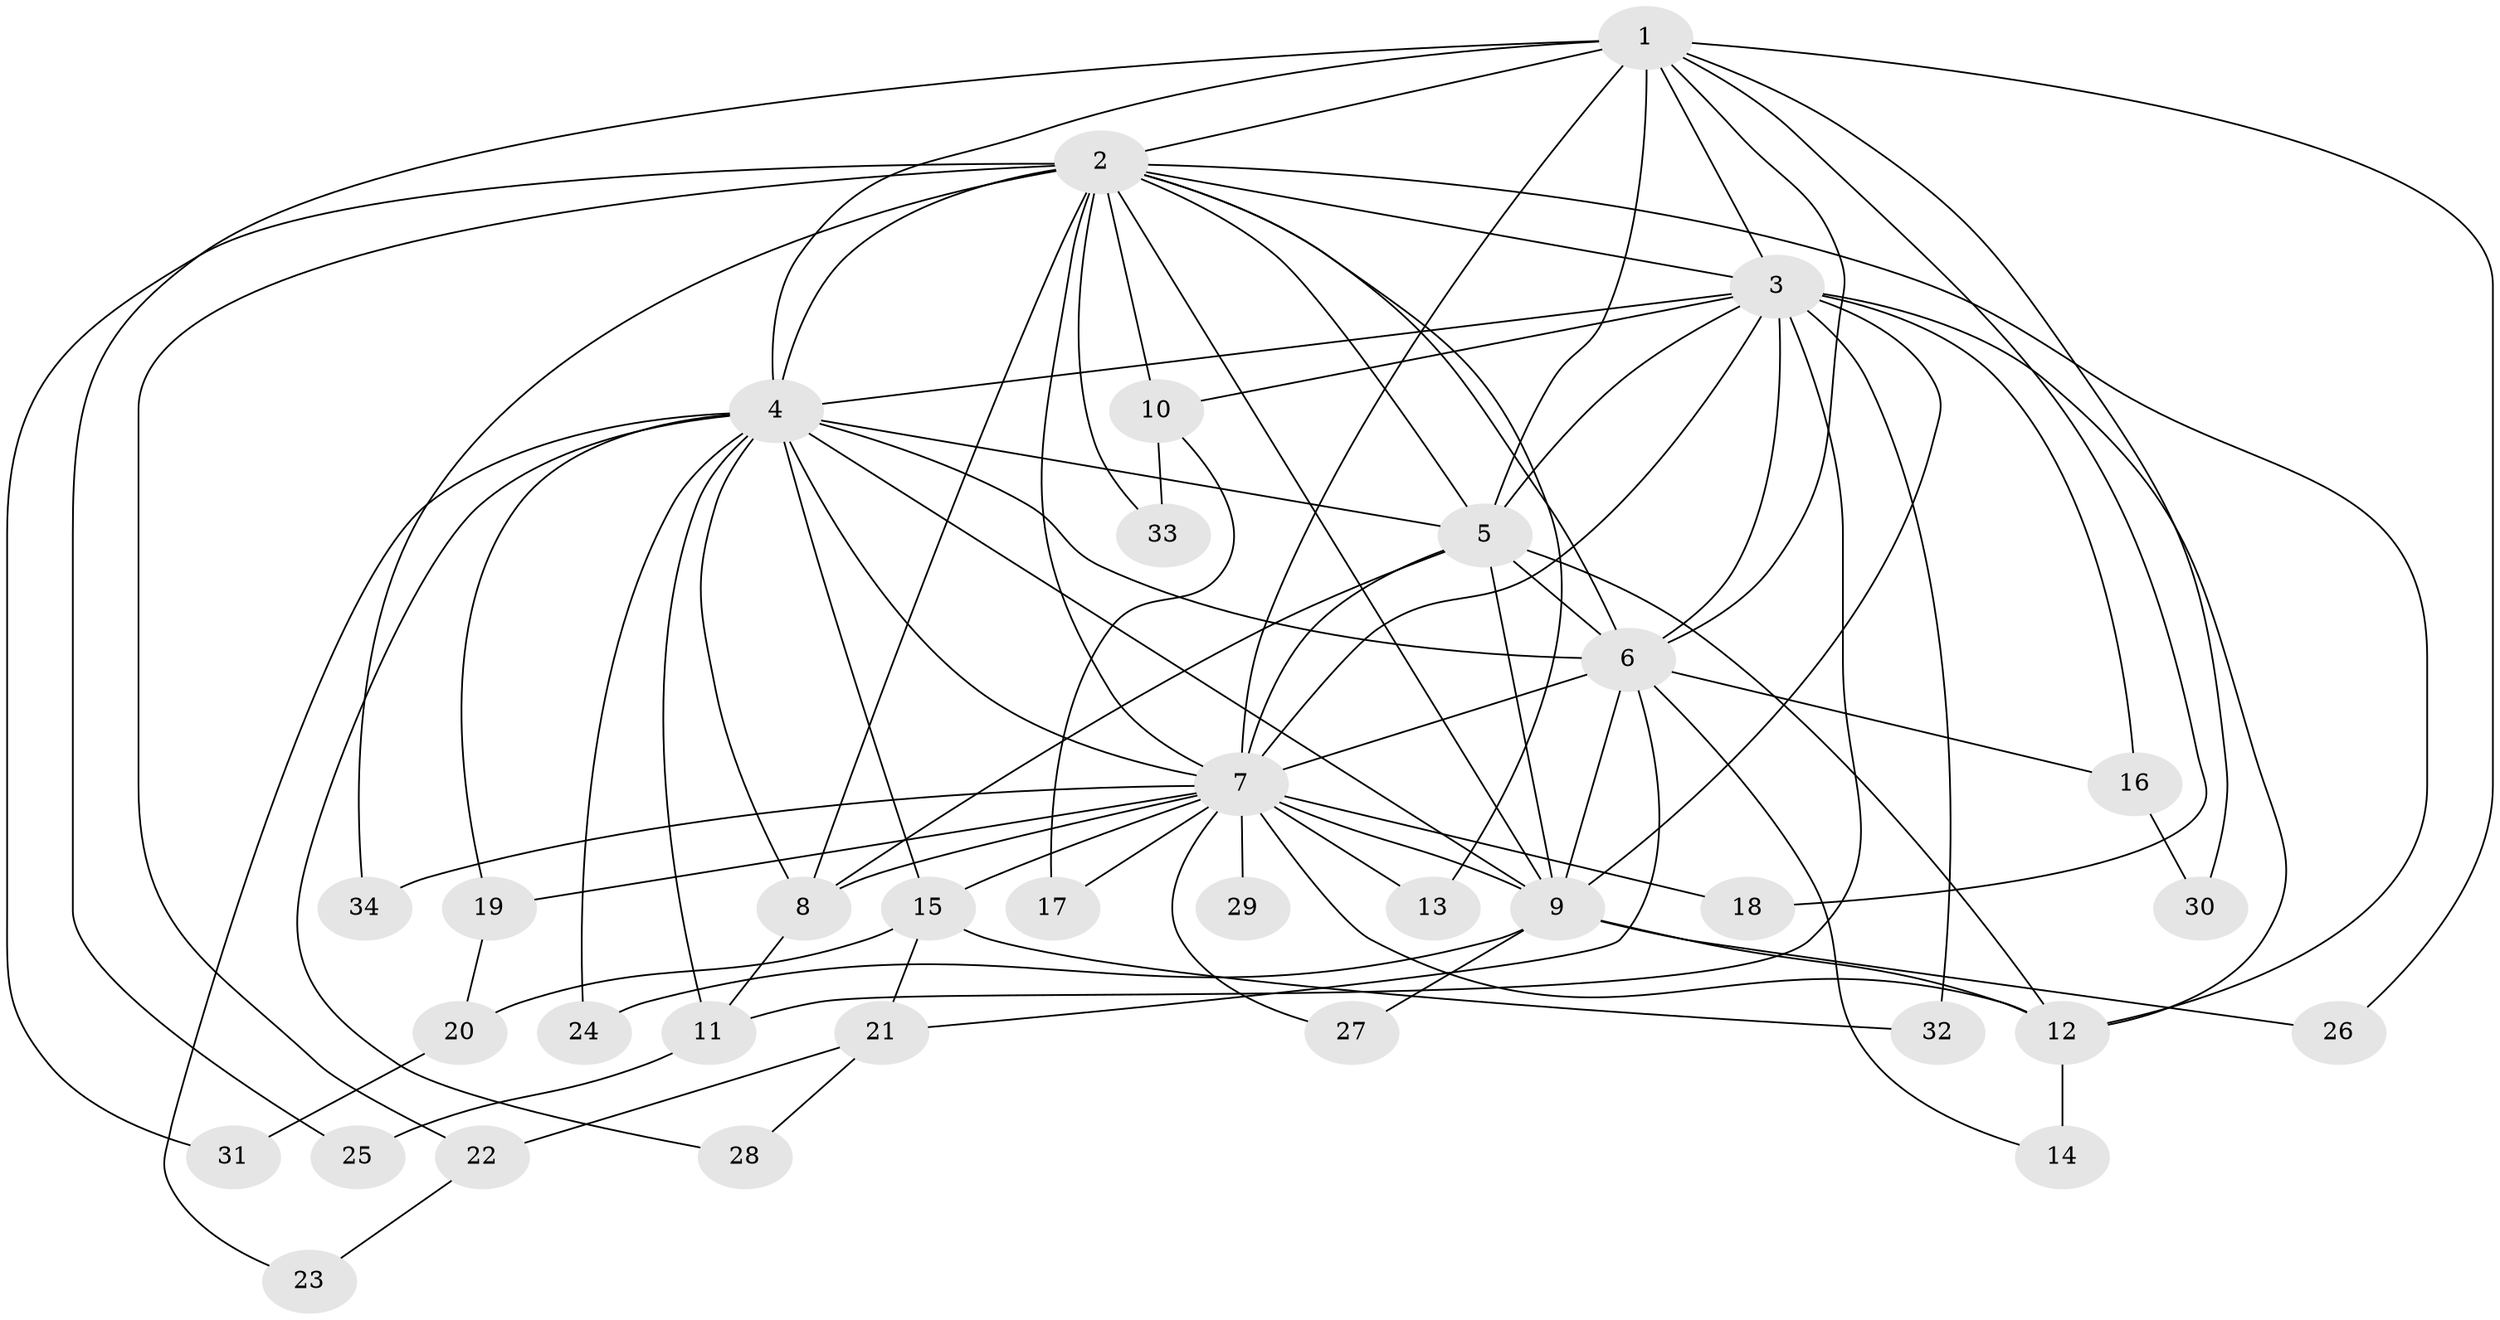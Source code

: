 // original degree distribution, {14: 0.04477611940298507, 16: 0.014925373134328358, 13: 0.014925373134328358, 22: 0.014925373134328358, 20: 0.014925373134328358, 15: 0.014925373134328358, 18: 0.014925373134328358, 24: 0.014925373134328358, 5: 0.04477611940298507, 3: 0.22388059701492538, 4: 0.07462686567164178, 2: 0.5074626865671642}
// Generated by graph-tools (version 1.1) at 2025/34/03/09/25 02:34:39]
// undirected, 34 vertices, 84 edges
graph export_dot {
graph [start="1"]
  node [color=gray90,style=filled];
  1;
  2;
  3;
  4;
  5;
  6;
  7;
  8;
  9;
  10;
  11;
  12;
  13;
  14;
  15;
  16;
  17;
  18;
  19;
  20;
  21;
  22;
  23;
  24;
  25;
  26;
  27;
  28;
  29;
  30;
  31;
  32;
  33;
  34;
  1 -- 2 [weight=2.0];
  1 -- 3 [weight=1.0];
  1 -- 4 [weight=2.0];
  1 -- 5 [weight=2.0];
  1 -- 6 [weight=2.0];
  1 -- 7 [weight=1.0];
  1 -- 18 [weight=1.0];
  1 -- 25 [weight=1.0];
  1 -- 26 [weight=1.0];
  1 -- 30 [weight=1.0];
  2 -- 3 [weight=2.0];
  2 -- 4 [weight=8.0];
  2 -- 5 [weight=3.0];
  2 -- 6 [weight=4.0];
  2 -- 7 [weight=3.0];
  2 -- 8 [weight=1.0];
  2 -- 9 [weight=2.0];
  2 -- 10 [weight=1.0];
  2 -- 12 [weight=1.0];
  2 -- 13 [weight=1.0];
  2 -- 22 [weight=1.0];
  2 -- 31 [weight=1.0];
  2 -- 33 [weight=1.0];
  2 -- 34 [weight=1.0];
  3 -- 4 [weight=2.0];
  3 -- 5 [weight=1.0];
  3 -- 6 [weight=3.0];
  3 -- 7 [weight=1.0];
  3 -- 9 [weight=1.0];
  3 -- 10 [weight=1.0];
  3 -- 11 [weight=1.0];
  3 -- 12 [weight=2.0];
  3 -- 16 [weight=1.0];
  3 -- 32 [weight=1.0];
  4 -- 5 [weight=2.0];
  4 -- 6 [weight=4.0];
  4 -- 7 [weight=2.0];
  4 -- 8 [weight=2.0];
  4 -- 9 [weight=1.0];
  4 -- 11 [weight=3.0];
  4 -- 15 [weight=1.0];
  4 -- 19 [weight=1.0];
  4 -- 23 [weight=1.0];
  4 -- 24 [weight=1.0];
  4 -- 28 [weight=1.0];
  5 -- 6 [weight=2.0];
  5 -- 7 [weight=1.0];
  5 -- 8 [weight=6.0];
  5 -- 9 [weight=2.0];
  5 -- 12 [weight=1.0];
  6 -- 7 [weight=2.0];
  6 -- 9 [weight=8.0];
  6 -- 14 [weight=1.0];
  6 -- 16 [weight=1.0];
  6 -- 21 [weight=1.0];
  7 -- 8 [weight=2.0];
  7 -- 9 [weight=1.0];
  7 -- 12 [weight=2.0];
  7 -- 13 [weight=1.0];
  7 -- 15 [weight=1.0];
  7 -- 17 [weight=1.0];
  7 -- 18 [weight=1.0];
  7 -- 19 [weight=1.0];
  7 -- 27 [weight=1.0];
  7 -- 29 [weight=1.0];
  7 -- 34 [weight=1.0];
  8 -- 11 [weight=1.0];
  9 -- 12 [weight=1.0];
  9 -- 24 [weight=1.0];
  9 -- 26 [weight=1.0];
  9 -- 27 [weight=1.0];
  10 -- 17 [weight=1.0];
  10 -- 33 [weight=1.0];
  11 -- 25 [weight=1.0];
  12 -- 14 [weight=5.0];
  15 -- 20 [weight=1.0];
  15 -- 21 [weight=1.0];
  15 -- 32 [weight=1.0];
  16 -- 30 [weight=1.0];
  19 -- 20 [weight=1.0];
  20 -- 31 [weight=1.0];
  21 -- 22 [weight=1.0];
  21 -- 28 [weight=1.0];
  22 -- 23 [weight=1.0];
}
